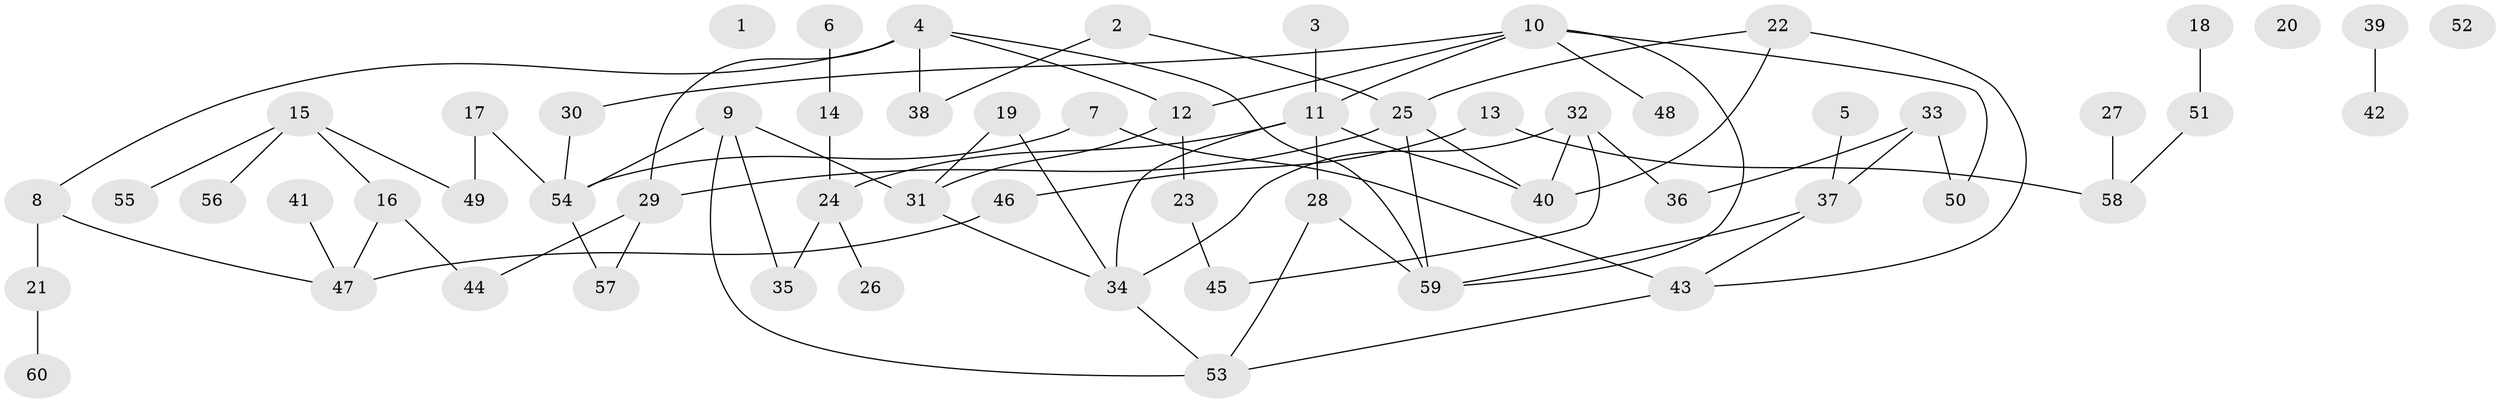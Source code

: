 // coarse degree distribution, {0: 0.1, 2: 0.25, 1: 0.2, 6: 0.125, 4: 0.125, 5: 0.1, 3: 0.1}
// Generated by graph-tools (version 1.1) at 2025/41/03/06/25 10:41:22]
// undirected, 60 vertices, 77 edges
graph export_dot {
graph [start="1"]
  node [color=gray90,style=filled];
  1;
  2;
  3;
  4;
  5;
  6;
  7;
  8;
  9;
  10;
  11;
  12;
  13;
  14;
  15;
  16;
  17;
  18;
  19;
  20;
  21;
  22;
  23;
  24;
  25;
  26;
  27;
  28;
  29;
  30;
  31;
  32;
  33;
  34;
  35;
  36;
  37;
  38;
  39;
  40;
  41;
  42;
  43;
  44;
  45;
  46;
  47;
  48;
  49;
  50;
  51;
  52;
  53;
  54;
  55;
  56;
  57;
  58;
  59;
  60;
  2 -- 25;
  2 -- 38;
  3 -- 11;
  4 -- 8;
  4 -- 12;
  4 -- 29;
  4 -- 38;
  4 -- 59;
  5 -- 37;
  6 -- 14;
  7 -- 43;
  7 -- 54;
  8 -- 21;
  8 -- 47;
  9 -- 31;
  9 -- 35;
  9 -- 53;
  9 -- 54;
  10 -- 11;
  10 -- 12;
  10 -- 30;
  10 -- 48;
  10 -- 50;
  10 -- 59;
  11 -- 24;
  11 -- 28;
  11 -- 34;
  11 -- 40;
  12 -- 23;
  12 -- 31;
  13 -- 46;
  13 -- 58;
  14 -- 24;
  15 -- 16;
  15 -- 49;
  15 -- 55;
  15 -- 56;
  16 -- 44;
  16 -- 47;
  17 -- 49;
  17 -- 54;
  18 -- 51;
  19 -- 31;
  19 -- 34;
  21 -- 60;
  22 -- 25;
  22 -- 40;
  22 -- 43;
  23 -- 45;
  24 -- 26;
  24 -- 35;
  25 -- 29;
  25 -- 40;
  25 -- 59;
  27 -- 58;
  28 -- 53;
  28 -- 59;
  29 -- 44;
  29 -- 57;
  30 -- 54;
  31 -- 34;
  32 -- 34;
  32 -- 36;
  32 -- 40;
  32 -- 45;
  33 -- 36;
  33 -- 37;
  33 -- 50;
  34 -- 53;
  37 -- 43;
  37 -- 59;
  39 -- 42;
  41 -- 47;
  43 -- 53;
  46 -- 47;
  51 -- 58;
  54 -- 57;
}

